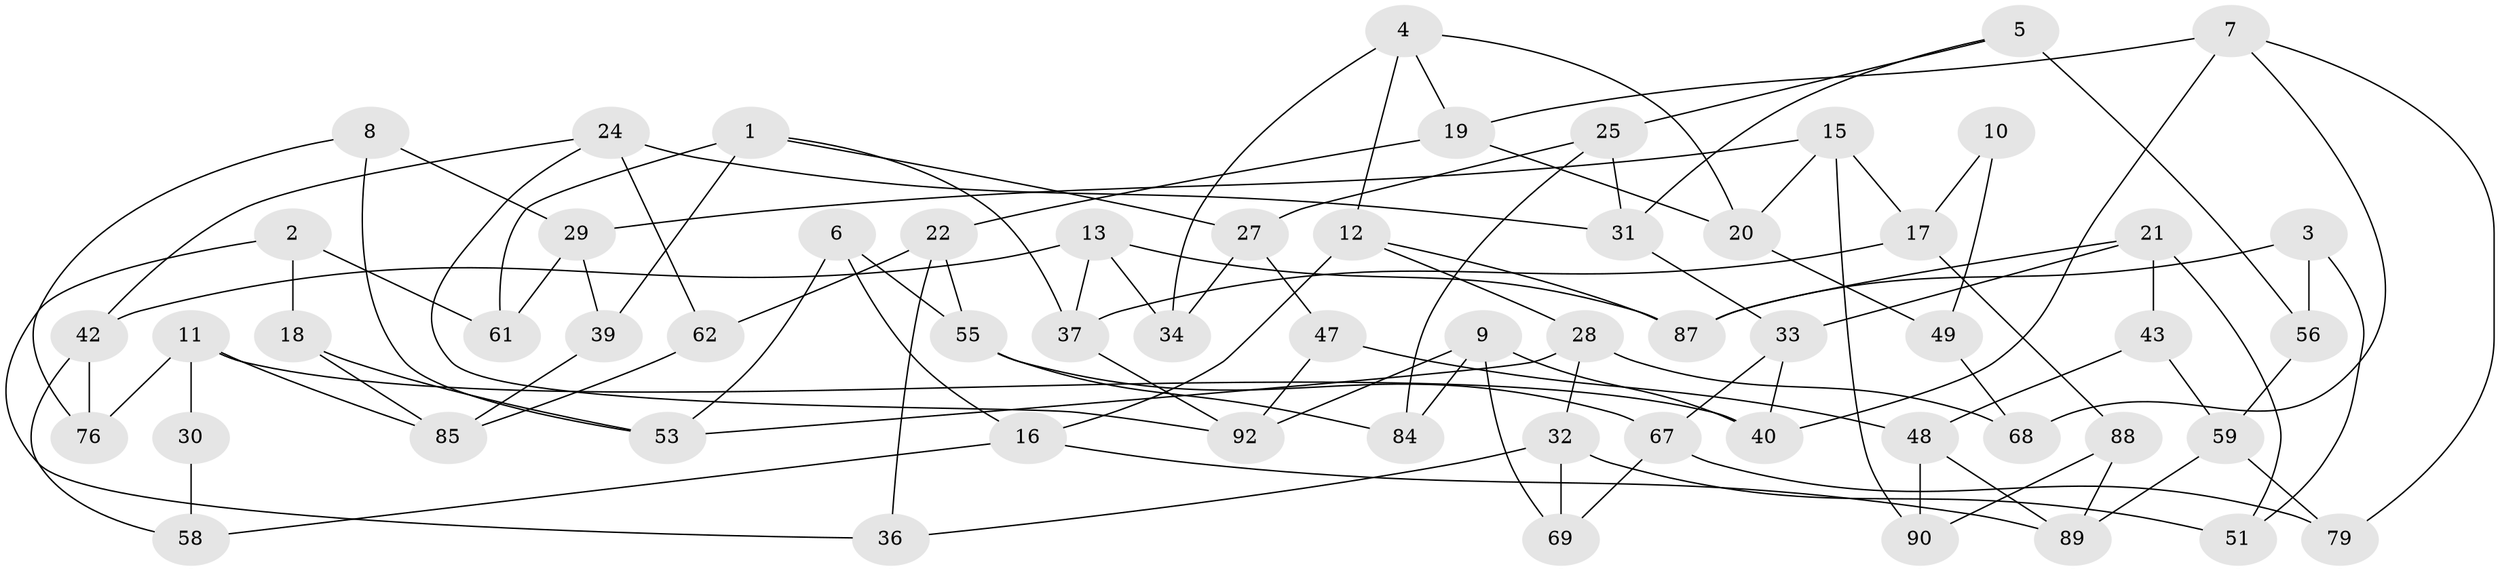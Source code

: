 // original degree distribution, {3: 1.0}
// Generated by graph-tools (version 1.1) at 2025/11/02/21/25 10:11:15]
// undirected, 60 vertices, 106 edges
graph export_dot {
graph [start="1"]
  node [color=gray90,style=filled];
  1 [super="+57"];
  2 [super="+38"];
  3;
  4 [super="+52"];
  5 [super="+45"];
  6;
  7 [super="+35"];
  8;
  9 [super="+64"];
  10;
  11 [super="+73"];
  12 [super="+14"];
  13 [super="+44"];
  15 [super="+75"];
  16 [super="+74"];
  17 [super="+77"];
  18 [super="+65"];
  19 [super="+26"];
  20 [super="+100"];
  21 [super="+95"];
  22 [super="+23"];
  24 [super="+96"];
  25 [super="+71"];
  27 [super="+46"];
  28 [super="+81"];
  29 [super="+41"];
  30;
  31 [super="+82"];
  32 [super="+70"];
  33 [super="+83"];
  34;
  36;
  37 [super="+54"];
  39;
  40 [super="+72"];
  42 [super="+50"];
  43;
  47;
  48 [super="+66"];
  49 [super="+78"];
  51;
  53 [super="+98"];
  55 [super="+93"];
  56 [super="+60"];
  58 [super="+63"];
  59 [super="+86"];
  61;
  62;
  67 [super="+80"];
  68;
  69;
  76;
  79;
  84;
  85 [super="+94"];
  87 [super="+91"];
  88;
  89 [super="+97"];
  90;
  92 [super="+99"];
  1 -- 61;
  1 -- 39;
  1 -- 27;
  1 -- 37;
  2 -- 36;
  2 -- 18 [weight=2];
  2 -- 61;
  3 -- 51;
  3 -- 87;
  3 -- 56;
  4 -- 34;
  4 -- 20;
  4 -- 19;
  4 -- 12;
  5 -- 56 [weight=2];
  5 -- 25;
  5 -- 31;
  6 -- 53;
  6 -- 16;
  6 -- 55;
  7 -- 79;
  7 -- 68;
  7 -- 19;
  7 -- 40;
  8 -- 53;
  8 -- 76;
  8 -- 29;
  9 -- 40;
  9 -- 84;
  9 -- 69;
  9 -- 92;
  10 -- 49 [weight=2];
  10 -- 17;
  11 -- 76;
  11 -- 30;
  11 -- 40;
  11 -- 85;
  12 -- 28;
  12 -- 87;
  12 -- 16;
  13 -- 34;
  13 -- 42;
  13 -- 37;
  13 -- 87;
  15 -- 17;
  15 -- 20;
  15 -- 90;
  15 -- 29;
  16 -- 89;
  16 -- 58;
  17 -- 88;
  17 -- 37;
  18 -- 53;
  18 -- 85;
  19 -- 20;
  19 -- 22;
  20 -- 49;
  21 -- 33;
  21 -- 51;
  21 -- 43;
  21 -- 87;
  22 -- 62;
  22 -- 55;
  22 -- 36;
  24 -- 62;
  24 -- 92;
  24 -- 42;
  24 -- 31;
  25 -- 84;
  25 -- 27;
  25 -- 31;
  27 -- 47;
  27 -- 34;
  28 -- 32;
  28 -- 68;
  28 -- 53;
  29 -- 61;
  29 -- 39;
  30 -- 58 [weight=2];
  31 -- 33;
  32 -- 36;
  32 -- 51;
  32 -- 69;
  33 -- 67;
  33 -- 40;
  37 -- 92;
  39 -- 85;
  42 -- 76;
  42 -- 58;
  43 -- 59;
  43 -- 48;
  47 -- 48;
  47 -- 92;
  48 -- 90;
  48 -- 89;
  49 -- 68;
  55 -- 84;
  55 -- 67;
  56 -- 59;
  59 -- 79;
  59 -- 89;
  62 -- 85;
  67 -- 79;
  67 -- 69;
  88 -- 89;
  88 -- 90;
}
